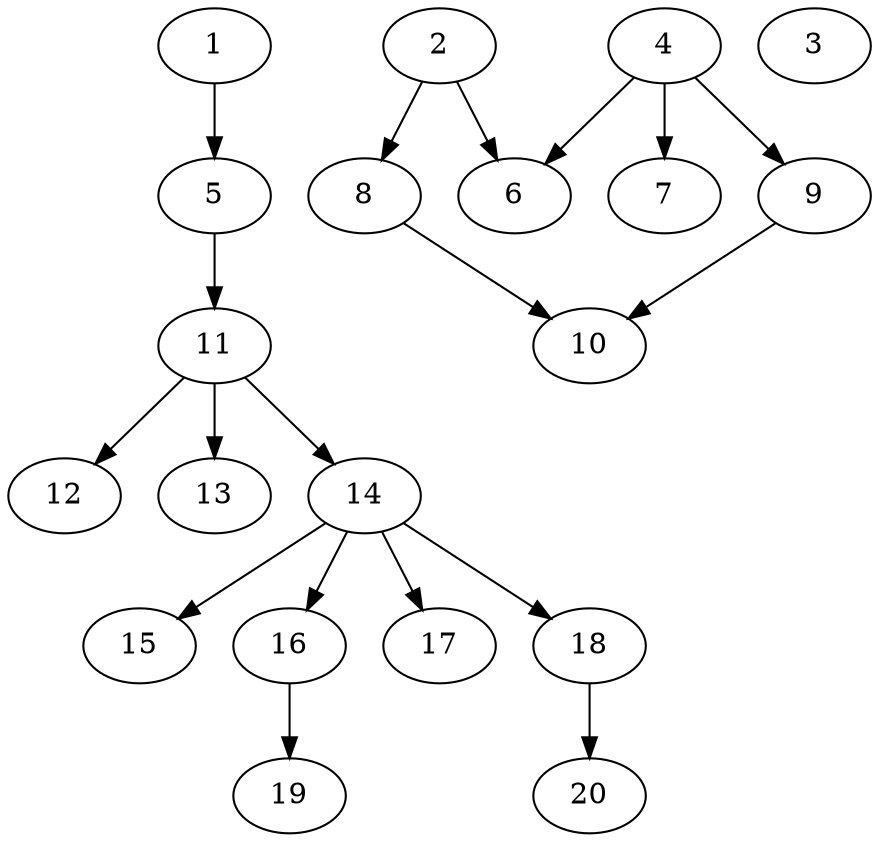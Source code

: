 // DAG automatically generated by daggen at Sat Jul 27 15:37:47 2019
// ./daggen --dot -n 20 --ccr 0.3 --fat 0.5 --regular 0.5 --density 0.4 --mindata 5242880 --maxdata 52428800 
digraph G {
  1 [size="43359573", alpha="0.16", expect_size="13007872"] 
  1 -> 5 [size ="13007872"]
  2 [size="68468053", alpha="0.03", expect_size="20540416"] 
  2 -> 6 [size ="20540416"]
  2 -> 8 [size ="20540416"]
  3 [size="89214293", alpha="0.08", expect_size="26764288"] 
  4 [size="91310080", alpha="0.10", expect_size="27393024"] 
  4 -> 6 [size ="27393024"]
  4 -> 7 [size ="27393024"]
  4 -> 9 [size ="27393024"]
  5 [size="82599253", alpha="0.07", expect_size="24779776"] 
  5 -> 11 [size ="24779776"]
  6 [size="125074773", alpha="0.16", expect_size="37522432"] 
  7 [size="154914133", alpha="0.12", expect_size="46474240"] 
  8 [size="40622080", alpha="0.05", expect_size="12186624"] 
  8 -> 10 [size ="12186624"]
  9 [size="64160427", alpha="0.01", expect_size="19248128"] 
  9 -> 10 [size ="19248128"]
  10 [size="93846187", alpha="0.12", expect_size="28153856"] 
  11 [size="107823787", alpha="0.02", expect_size="32347136"] 
  11 -> 12 [size ="32347136"]
  11 -> 13 [size ="32347136"]
  11 -> 14 [size ="32347136"]
  12 [size="75632640", alpha="0.18", expect_size="22689792"] 
  13 [size="96860160", alpha="0.19", expect_size="29058048"] 
  14 [size="159709867", alpha="0.12", expect_size="47912960"] 
  14 -> 15 [size ="47912960"]
  14 -> 16 [size ="47912960"]
  14 -> 17 [size ="47912960"]
  14 -> 18 [size ="47912960"]
  15 [size="81824427", alpha="0.12", expect_size="24547328"] 
  16 [size="135174827", alpha="0.12", expect_size="40552448"] 
  16 -> 19 [size ="40552448"]
  17 [size="104130560", alpha="0.03", expect_size="31239168"] 
  18 [size="42868053", alpha="0.17", expect_size="12860416"] 
  18 -> 20 [size ="12860416"]
  19 [size="83548160", alpha="0.02", expect_size="25064448"] 
  20 [size="91432960", alpha="0.16", expect_size="27429888"] 
}
